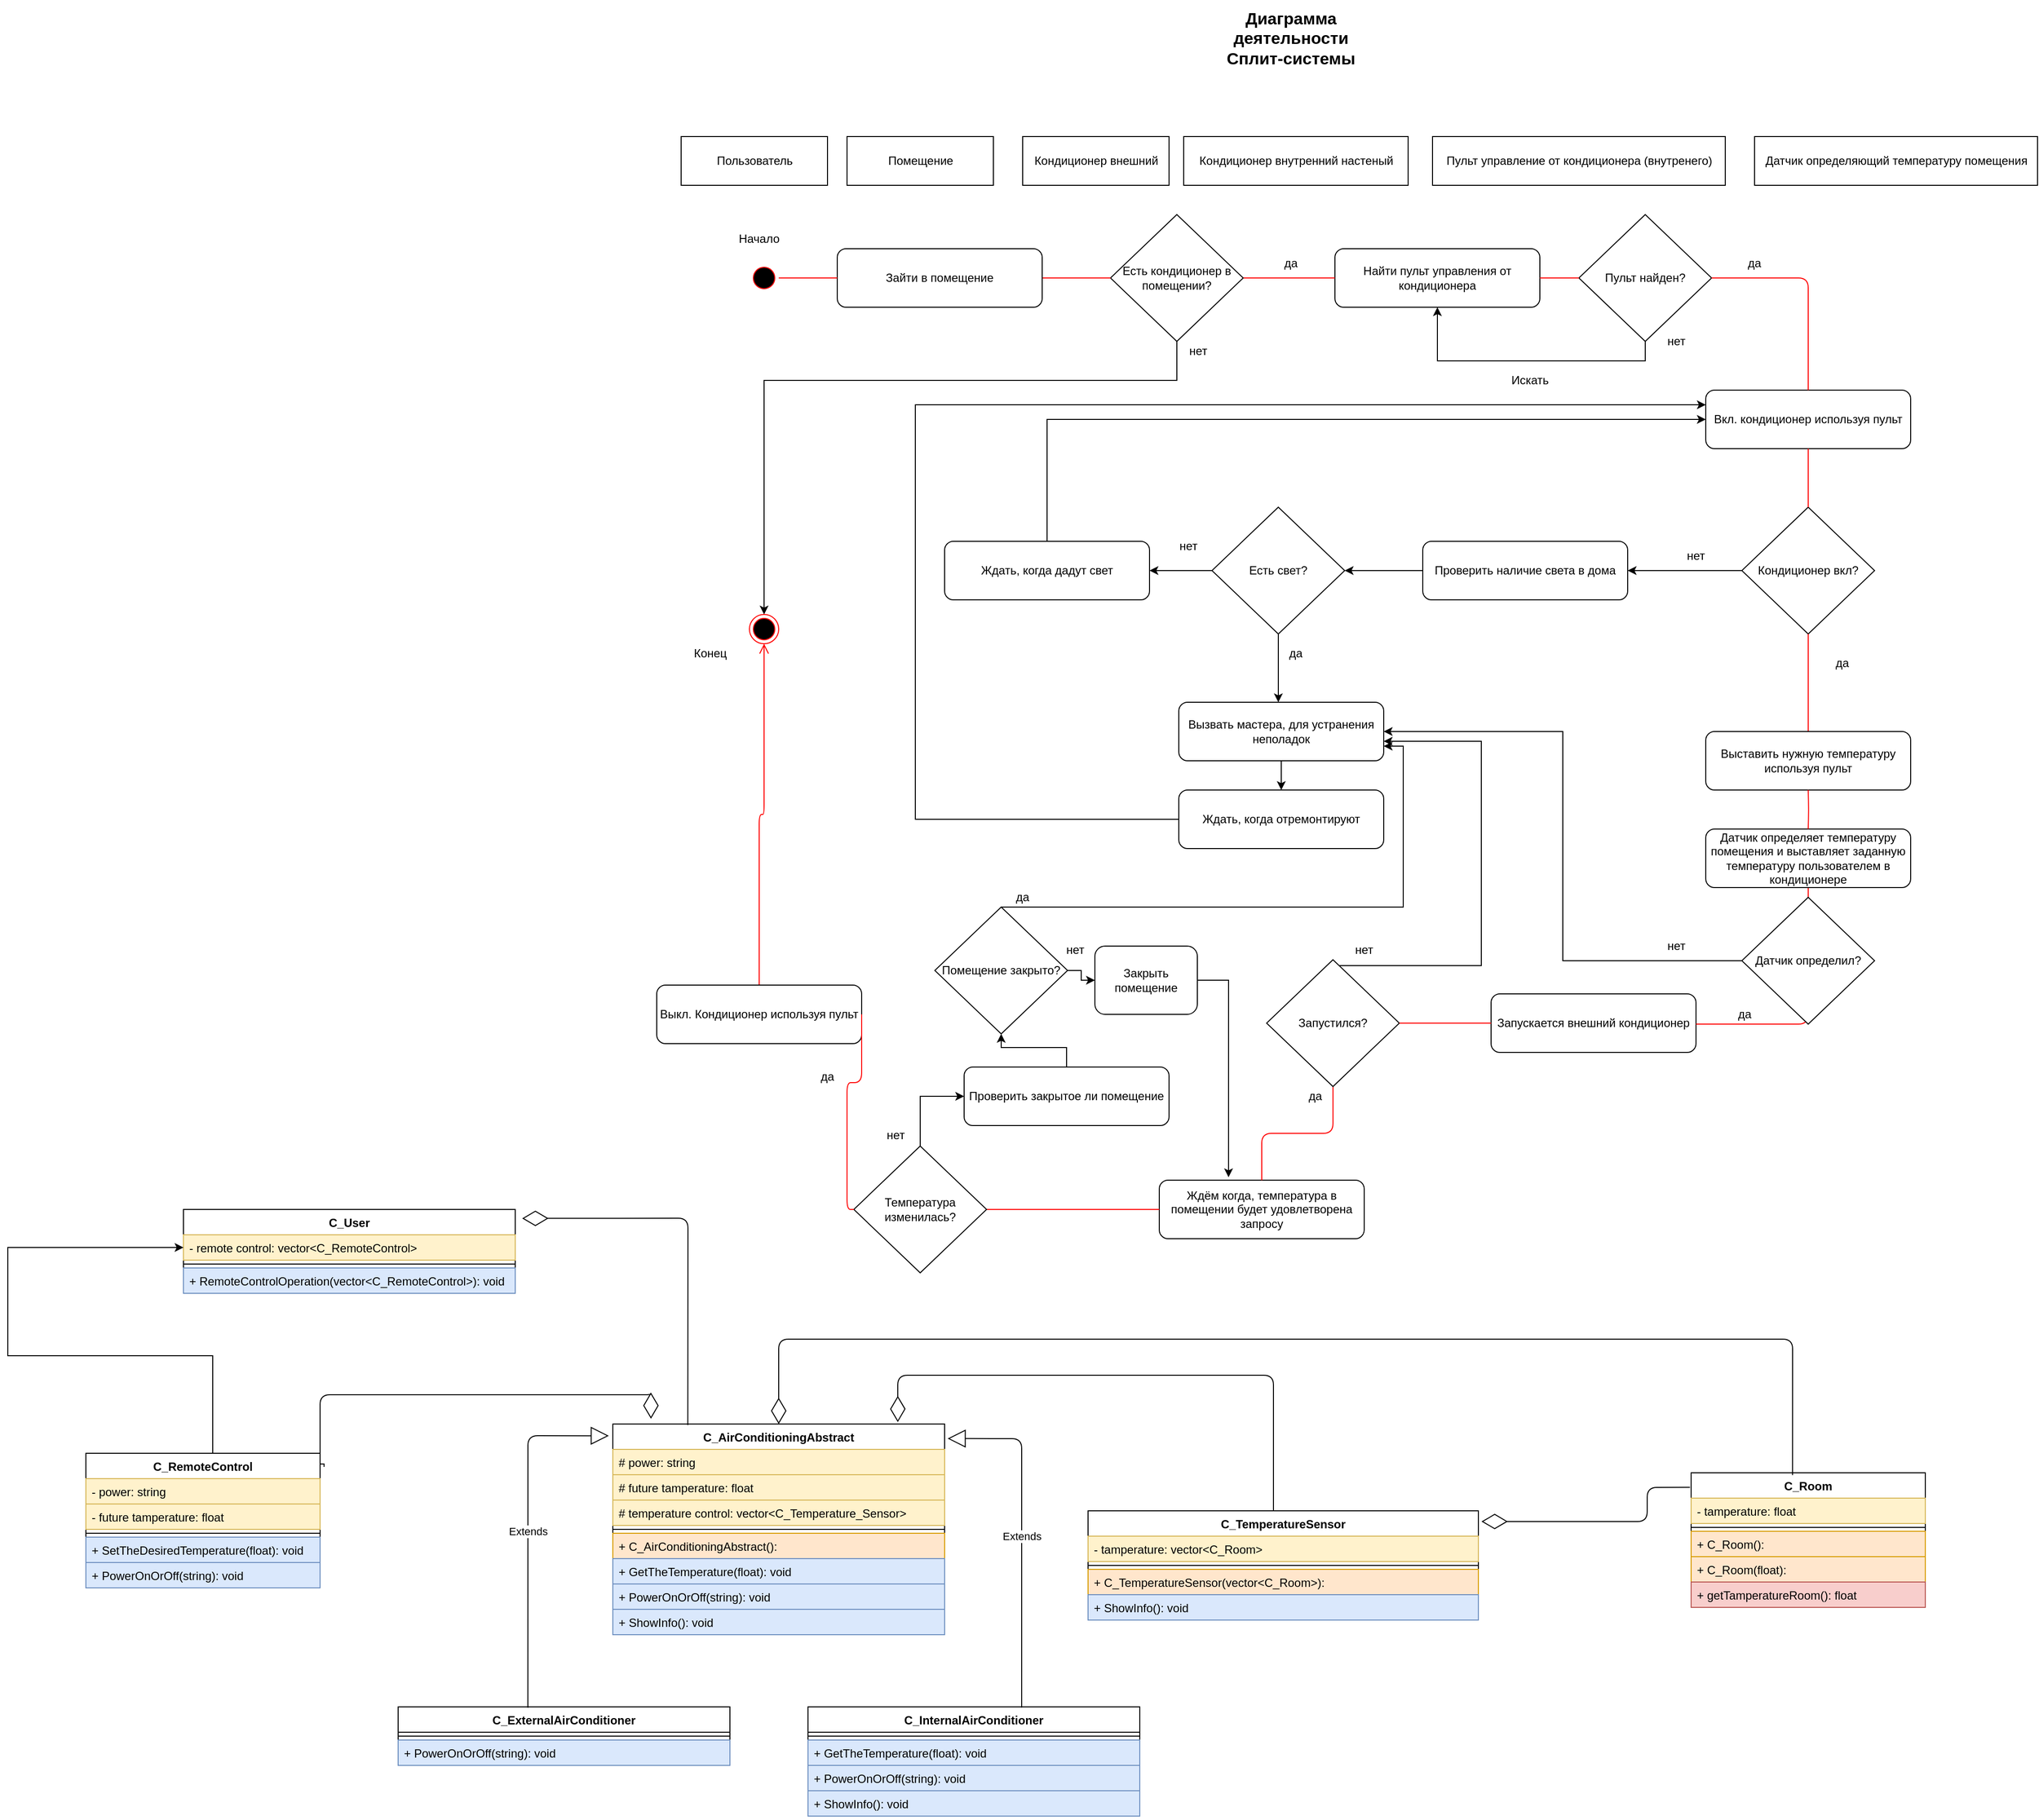 <mxfile version="15.2.9" type="github">
  <diagram id="yScCHkbCsWapM0Lak933" name="Page-1">
    <mxGraphModel dx="1654" dy="483" grid="1" gridSize="10" guides="1" tooltips="1" connect="1" arrows="1" fold="1" page="1" pageScale="1" pageWidth="827" pageHeight="1169" math="0" shadow="0">
      <root>
        <mxCell id="0" />
        <mxCell id="1" parent="0" />
        <mxCell id="JW5BQh1NypTSuLVF8O1o-1" value="" style="ellipse;html=1;shape=startState;fillColor=#000000;strokeColor=#ff0000;" parent="1" vertex="1">
          <mxGeometry x="80" y="360" width="30" height="30" as="geometry" />
        </mxCell>
        <mxCell id="JW5BQh1NypTSuLVF8O1o-2" value="" style="edgeStyle=orthogonalEdgeStyle;html=1;verticalAlign=bottom;endArrow=open;endSize=8;strokeColor=#ff0000;startArrow=none;entryX=0.5;entryY=1;entryDx=0;entryDy=0;" parent="1" source="JW5BQh1NypTSuLVF8O1o-67" target="JW5BQh1NypTSuLVF8O1o-29" edge="1">
          <mxGeometry relative="1" as="geometry">
            <mxPoint x="130" y="1120" as="targetPoint" />
            <Array as="points" />
          </mxGeometry>
        </mxCell>
        <mxCell id="JW5BQh1NypTSuLVF8O1o-4" value="Кондиционер внешний" style="html=1;" parent="1" vertex="1">
          <mxGeometry x="360" y="230" width="150" height="50" as="geometry" />
        </mxCell>
        <mxCell id="JW5BQh1NypTSuLVF8O1o-5" value="Кондиционер внутренний настеный" style="html=1;" parent="1" vertex="1">
          <mxGeometry x="525" y="230" width="230" height="50" as="geometry" />
        </mxCell>
        <mxCell id="JW5BQh1NypTSuLVF8O1o-6" value="Помещение" style="html=1;" parent="1" vertex="1">
          <mxGeometry x="180" y="230" width="150" height="50" as="geometry" />
        </mxCell>
        <mxCell id="JW5BQh1NypTSuLVF8O1o-7" value="Пульт управление от кондиционера (внутренего)" style="html=1;" parent="1" vertex="1">
          <mxGeometry x="780" y="230" width="300" height="50" as="geometry" />
        </mxCell>
        <mxCell id="JW5BQh1NypTSuLVF8O1o-8" value="Пользователь" style="html=1;" parent="1" vertex="1">
          <mxGeometry x="10" y="230" width="150" height="50" as="geometry" />
        </mxCell>
        <mxCell id="JW5BQh1NypTSuLVF8O1o-10" value="Найти пульт управления от кондиционера" style="rounded=1;whiteSpace=wrap;html=1;" parent="1" vertex="1">
          <mxGeometry x="680" y="345" width="210" height="60" as="geometry" />
        </mxCell>
        <mxCell id="JW5BQh1NypTSuLVF8O1o-11" value="" style="edgeStyle=orthogonalEdgeStyle;html=1;verticalAlign=bottom;endArrow=none;endSize=8;strokeColor=#ff0000;startArrow=none;" parent="1" source="JW5BQh1NypTSuLVF8O1o-12" target="JW5BQh1NypTSuLVF8O1o-10" edge="1">
          <mxGeometry relative="1" as="geometry">
            <mxPoint x="840" y="375" as="targetPoint" />
            <mxPoint x="110" y="375" as="sourcePoint" />
          </mxGeometry>
        </mxCell>
        <mxCell id="JW5BQh1NypTSuLVF8O1o-14" value="&lt;b&gt;&lt;font style=&quot;font-size: 17px&quot;&gt;Диаграмма деятельности Сплит-системы&lt;/font&gt;&lt;/b&gt;" style="text;html=1;strokeColor=none;fillColor=none;align=center;verticalAlign=middle;whiteSpace=wrap;rounded=0;" parent="1" vertex="1">
          <mxGeometry x="550" y="90" width="170" height="80" as="geometry" />
        </mxCell>
        <mxCell id="JW5BQh1NypTSuLVF8O1o-30" style="edgeStyle=orthogonalEdgeStyle;rounded=0;orthogonalLoop=1;jettySize=auto;html=1;entryX=0.5;entryY=0;entryDx=0;entryDy=0;" parent="1" source="JW5BQh1NypTSuLVF8O1o-12" target="JW5BQh1NypTSuLVF8O1o-29" edge="1">
          <mxGeometry relative="1" as="geometry">
            <Array as="points">
              <mxPoint x="518" y="480" />
              <mxPoint x="95" y="480" />
            </Array>
          </mxGeometry>
        </mxCell>
        <mxCell id="JW5BQh1NypTSuLVF8O1o-12" value="Есть кондиционер в помещении?" style="rhombus;whiteSpace=wrap;html=1;" parent="1" vertex="1">
          <mxGeometry x="450" y="310" width="136" height="130" as="geometry" />
        </mxCell>
        <mxCell id="JW5BQh1NypTSuLVF8O1o-16" value="" style="edgeStyle=orthogonalEdgeStyle;html=1;verticalAlign=bottom;endArrow=none;endSize=8;strokeColor=#ff0000;startArrow=none;" parent="1" source="JW5BQh1NypTSuLVF8O1o-9" target="JW5BQh1NypTSuLVF8O1o-12" edge="1">
          <mxGeometry relative="1" as="geometry">
            <mxPoint x="780" y="375" as="targetPoint" />
            <mxPoint x="110" y="375" as="sourcePoint" />
          </mxGeometry>
        </mxCell>
        <mxCell id="JW5BQh1NypTSuLVF8O1o-17" value="да" style="text;html=1;strokeColor=none;fillColor=none;align=center;verticalAlign=middle;whiteSpace=wrap;rounded=0;" parent="1" vertex="1">
          <mxGeometry x="615" y="350" width="40" height="20" as="geometry" />
        </mxCell>
        <mxCell id="JW5BQh1NypTSuLVF8O1o-26" style="edgeStyle=orthogonalEdgeStyle;rounded=0;orthogonalLoop=1;jettySize=auto;html=1;entryX=0.5;entryY=1;entryDx=0;entryDy=0;" parent="1" source="JW5BQh1NypTSuLVF8O1o-20" target="JW5BQh1NypTSuLVF8O1o-10" edge="1">
          <mxGeometry relative="1" as="geometry">
            <mxPoint x="998" y="500" as="targetPoint" />
            <Array as="points">
              <mxPoint x="998" y="460" />
              <mxPoint x="785" y="460" />
            </Array>
          </mxGeometry>
        </mxCell>
        <mxCell id="JW5BQh1NypTSuLVF8O1o-20" value="Пульт найден?" style="rhombus;whiteSpace=wrap;html=1;" parent="1" vertex="1">
          <mxGeometry x="930" y="310" width="136" height="130" as="geometry" />
        </mxCell>
        <mxCell id="JW5BQh1NypTSuLVF8O1o-21" value="" style="edgeStyle=orthogonalEdgeStyle;html=1;verticalAlign=bottom;endArrow=none;endSize=8;strokeColor=#ff0000;startArrow=none;" parent="1" source="JW5BQh1NypTSuLVF8O1o-10" target="JW5BQh1NypTSuLVF8O1o-20" edge="1">
          <mxGeometry relative="1" as="geometry">
            <mxPoint x="1220" y="375" as="targetPoint" />
            <mxPoint x="890" y="375" as="sourcePoint" />
          </mxGeometry>
        </mxCell>
        <mxCell id="JW5BQh1NypTSuLVF8O1o-22" value="да" style="text;html=1;strokeColor=none;fillColor=none;align=center;verticalAlign=middle;whiteSpace=wrap;rounded=0;" parent="1" vertex="1">
          <mxGeometry x="1090" y="350" width="40" height="20" as="geometry" />
        </mxCell>
        <mxCell id="JW5BQh1NypTSuLVF8O1o-23" value="Вкл. кондиционер используя пульт" style="rounded=1;whiteSpace=wrap;html=1;" parent="1" vertex="1">
          <mxGeometry x="1060" y="490" width="210" height="60" as="geometry" />
        </mxCell>
        <mxCell id="JW5BQh1NypTSuLVF8O1o-24" value="" style="edgeStyle=orthogonalEdgeStyle;html=1;verticalAlign=bottom;endArrow=none;endSize=8;strokeColor=#ff0000;startArrow=none;" parent="1" source="JW5BQh1NypTSuLVF8O1o-20" target="JW5BQh1NypTSuLVF8O1o-23" edge="1">
          <mxGeometry relative="1" as="geometry">
            <mxPoint x="1160" y="670" as="targetPoint" />
            <mxPoint x="1066" y="375" as="sourcePoint" />
            <Array as="points">
              <mxPoint x="1165" y="375" />
            </Array>
          </mxGeometry>
        </mxCell>
        <mxCell id="JW5BQh1NypTSuLVF8O1o-25" value="Датчик определяющий температуру помещения" style="html=1;" parent="1" vertex="1">
          <mxGeometry x="1110" y="230" width="290" height="50" as="geometry" />
        </mxCell>
        <mxCell id="JW5BQh1NypTSuLVF8O1o-27" value="Искать" style="text;html=1;strokeColor=none;fillColor=none;align=center;verticalAlign=middle;whiteSpace=wrap;rounded=0;" parent="1" vertex="1">
          <mxGeometry x="860" y="470" width="40" height="20" as="geometry" />
        </mxCell>
        <mxCell id="JW5BQh1NypTSuLVF8O1o-28" value="нет" style="text;html=1;strokeColor=none;fillColor=none;align=center;verticalAlign=middle;whiteSpace=wrap;rounded=0;" parent="1" vertex="1">
          <mxGeometry x="1010" y="430" width="40" height="20" as="geometry" />
        </mxCell>
        <mxCell id="JW5BQh1NypTSuLVF8O1o-29" value="" style="ellipse;html=1;shape=endState;fillColor=#000000;strokeColor=#ff0000;" parent="1" vertex="1">
          <mxGeometry x="80" y="720" width="30" height="30" as="geometry" />
        </mxCell>
        <mxCell id="JW5BQh1NypTSuLVF8O1o-31" value="нет" style="text;html=1;strokeColor=none;fillColor=none;align=center;verticalAlign=middle;whiteSpace=wrap;rounded=0;" parent="1" vertex="1">
          <mxGeometry x="520" y="440" width="40" height="20" as="geometry" />
        </mxCell>
        <mxCell id="JW5BQh1NypTSuLVF8O1o-9" value="Зайти в помещение" style="rounded=1;whiteSpace=wrap;html=1;" parent="1" vertex="1">
          <mxGeometry x="170" y="345" width="210" height="60" as="geometry" />
        </mxCell>
        <mxCell id="JW5BQh1NypTSuLVF8O1o-32" value="" style="edgeStyle=orthogonalEdgeStyle;html=1;verticalAlign=bottom;endArrow=none;endSize=8;strokeColor=#ff0000;" parent="1" source="JW5BQh1NypTSuLVF8O1o-1" target="JW5BQh1NypTSuLVF8O1o-9" edge="1">
          <mxGeometry relative="1" as="geometry">
            <mxPoint x="450" y="375" as="targetPoint" />
            <mxPoint x="110" y="375" as="sourcePoint" />
          </mxGeometry>
        </mxCell>
        <mxCell id="JW5BQh1NypTSuLVF8O1o-33" value="Начало" style="text;html=1;strokeColor=none;fillColor=none;align=center;verticalAlign=middle;whiteSpace=wrap;rounded=0;" parent="1" vertex="1">
          <mxGeometry x="70" y="325" width="40" height="20" as="geometry" />
        </mxCell>
        <mxCell id="JW5BQh1NypTSuLVF8O1o-34" value="Конец" style="text;html=1;strokeColor=none;fillColor=none;align=center;verticalAlign=middle;whiteSpace=wrap;rounded=0;" parent="1" vertex="1">
          <mxGeometry x="20" y="750" width="40" height="20" as="geometry" />
        </mxCell>
        <mxCell id="JW5BQh1NypTSuLVF8O1o-41" style="edgeStyle=orthogonalEdgeStyle;rounded=0;orthogonalLoop=1;jettySize=auto;html=1;" parent="1" source="JW5BQh1NypTSuLVF8O1o-38" edge="1">
          <mxGeometry relative="1" as="geometry">
            <mxPoint x="980" y="675" as="targetPoint" />
          </mxGeometry>
        </mxCell>
        <mxCell id="JW5BQh1NypTSuLVF8O1o-38" value="Кондиционер вкл?" style="rhombus;whiteSpace=wrap;html=1;" parent="1" vertex="1">
          <mxGeometry x="1097" y="610" width="136" height="130" as="geometry" />
        </mxCell>
        <mxCell id="JW5BQh1NypTSuLVF8O1o-39" value="" style="edgeStyle=orthogonalEdgeStyle;html=1;verticalAlign=bottom;endArrow=none;endSize=8;strokeColor=#ff0000;startArrow=none;" parent="1" source="JW5BQh1NypTSuLVF8O1o-23" target="JW5BQh1NypTSuLVF8O1o-38" edge="1">
          <mxGeometry relative="1" as="geometry">
            <mxPoint x="1160" y="1013" as="targetPoint" />
            <mxPoint x="1165" y="550" as="sourcePoint" />
            <Array as="points" />
          </mxGeometry>
        </mxCell>
        <mxCell id="JW5BQh1NypTSuLVF8O1o-40" value="да" style="text;html=1;strokeColor=none;fillColor=none;align=center;verticalAlign=middle;whiteSpace=wrap;rounded=0;" parent="1" vertex="1">
          <mxGeometry x="1180" y="760" width="40" height="20" as="geometry" />
        </mxCell>
        <mxCell id="JW5BQh1NypTSuLVF8O1o-42" value="нет" style="text;html=1;strokeColor=none;fillColor=none;align=center;verticalAlign=middle;whiteSpace=wrap;rounded=0;" parent="1" vertex="1">
          <mxGeometry x="1030" y="650" width="40" height="20" as="geometry" />
        </mxCell>
        <mxCell id="JW5BQh1NypTSuLVF8O1o-45" style="edgeStyle=orthogonalEdgeStyle;rounded=0;orthogonalLoop=1;jettySize=auto;html=1;entryX=1;entryY=0.5;entryDx=0;entryDy=0;" parent="1" source="JW5BQh1NypTSuLVF8O1o-43" target="JW5BQh1NypTSuLVF8O1o-44" edge="1">
          <mxGeometry relative="1" as="geometry" />
        </mxCell>
        <mxCell id="JW5BQh1NypTSuLVF8O1o-43" value="Проверить наличие света в дома" style="rounded=1;whiteSpace=wrap;html=1;" parent="1" vertex="1">
          <mxGeometry x="770" y="645" width="210" height="60" as="geometry" />
        </mxCell>
        <mxCell id="JW5BQh1NypTSuLVF8O1o-46" style="edgeStyle=orthogonalEdgeStyle;rounded=0;orthogonalLoop=1;jettySize=auto;html=1;" parent="1" source="JW5BQh1NypTSuLVF8O1o-44" edge="1">
          <mxGeometry relative="1" as="geometry">
            <mxPoint x="622" y="810" as="targetPoint" />
          </mxGeometry>
        </mxCell>
        <mxCell id="JW5BQh1NypTSuLVF8O1o-47" style="edgeStyle=orthogonalEdgeStyle;rounded=0;orthogonalLoop=1;jettySize=auto;html=1;" parent="1" source="JW5BQh1NypTSuLVF8O1o-44" edge="1">
          <mxGeometry relative="1" as="geometry">
            <mxPoint x="490" y="675" as="targetPoint" />
          </mxGeometry>
        </mxCell>
        <mxCell id="JW5BQh1NypTSuLVF8O1o-44" value="Есть свет?" style="rhombus;whiteSpace=wrap;html=1;" parent="1" vertex="1">
          <mxGeometry x="554" y="610" width="136" height="130" as="geometry" />
        </mxCell>
        <mxCell id="JW5BQh1NypTSuLVF8O1o-48" value="да" style="text;html=1;strokeColor=none;fillColor=none;align=center;verticalAlign=middle;whiteSpace=wrap;rounded=0;" parent="1" vertex="1">
          <mxGeometry x="620" y="750" width="40" height="20" as="geometry" />
        </mxCell>
        <mxCell id="JW5BQh1NypTSuLVF8O1o-49" value="нет" style="text;html=1;strokeColor=none;fillColor=none;align=center;verticalAlign=middle;whiteSpace=wrap;rounded=0;" parent="1" vertex="1">
          <mxGeometry x="510" y="640" width="40" height="20" as="geometry" />
        </mxCell>
        <mxCell id="JW5BQh1NypTSuLVF8O1o-53" style="edgeStyle=orthogonalEdgeStyle;rounded=0;orthogonalLoop=1;jettySize=auto;html=1;" parent="1" source="JW5BQh1NypTSuLVF8O1o-50" edge="1">
          <mxGeometry relative="1" as="geometry">
            <mxPoint x="625" y="900" as="targetPoint" />
          </mxGeometry>
        </mxCell>
        <mxCell id="JW5BQh1NypTSuLVF8O1o-50" value="Вызвать мастера, для устранения неполадок" style="rounded=1;whiteSpace=wrap;html=1;" parent="1" vertex="1">
          <mxGeometry x="520" y="810" width="210" height="60" as="geometry" />
        </mxCell>
        <mxCell id="JW5BQh1NypTSuLVF8O1o-52" style="edgeStyle=orthogonalEdgeStyle;rounded=0;orthogonalLoop=1;jettySize=auto;html=1;entryX=0;entryY=0.5;entryDx=0;entryDy=0;" parent="1" source="JW5BQh1NypTSuLVF8O1o-51" target="JW5BQh1NypTSuLVF8O1o-23" edge="1">
          <mxGeometry relative="1" as="geometry">
            <Array as="points">
              <mxPoint x="385" y="520" />
            </Array>
          </mxGeometry>
        </mxCell>
        <mxCell id="JW5BQh1NypTSuLVF8O1o-51" value="Ждать, когда дадут свет" style="rounded=1;whiteSpace=wrap;html=1;" parent="1" vertex="1">
          <mxGeometry x="280" y="645" width="210" height="60" as="geometry" />
        </mxCell>
        <mxCell id="JW5BQh1NypTSuLVF8O1o-55" style="edgeStyle=orthogonalEdgeStyle;rounded=0;orthogonalLoop=1;jettySize=auto;html=1;entryX=0;entryY=0.25;entryDx=0;entryDy=0;" parent="1" source="JW5BQh1NypTSuLVF8O1o-54" target="JW5BQh1NypTSuLVF8O1o-23" edge="1">
          <mxGeometry relative="1" as="geometry">
            <Array as="points">
              <mxPoint x="250" y="930" />
              <mxPoint x="250" y="505" />
            </Array>
          </mxGeometry>
        </mxCell>
        <mxCell id="JW5BQh1NypTSuLVF8O1o-54" value="Ждать, когда отремонтируют" style="rounded=1;whiteSpace=wrap;html=1;" parent="1" vertex="1">
          <mxGeometry x="520" y="900" width="210" height="60" as="geometry" />
        </mxCell>
        <mxCell id="JW5BQh1NypTSuLVF8O1o-57" value="" style="edgeStyle=orthogonalEdgeStyle;html=1;verticalAlign=bottom;endArrow=none;endSize=8;strokeColor=#ff0000;startArrow=none;" parent="1" source="JW5BQh1NypTSuLVF8O1o-38" edge="1">
          <mxGeometry relative="1" as="geometry">
            <mxPoint x="1165" y="840" as="targetPoint" />
            <mxPoint x="1165" y="740" as="sourcePoint" />
            <Array as="points" />
          </mxGeometry>
        </mxCell>
        <mxCell id="JW5BQh1NypTSuLVF8O1o-58" value="Выставить нужную температуру используя пульт" style="rounded=1;whiteSpace=wrap;html=1;" parent="1" vertex="1">
          <mxGeometry x="1060" y="840" width="210" height="60" as="geometry" />
        </mxCell>
        <mxCell id="JW5BQh1NypTSuLVF8O1o-63" value="Ждём когда, температура в помещении будет удовлетворена запросу" style="rounded=1;whiteSpace=wrap;html=1;" parent="1" vertex="1">
          <mxGeometry x="500" y="1300" width="210" height="60" as="geometry" />
        </mxCell>
        <mxCell id="JW5BQh1NypTSuLVF8O1o-64" value="" style="edgeStyle=orthogonalEdgeStyle;html=1;verticalAlign=bottom;endArrow=none;endSize=8;strokeColor=#ff0000;startArrow=none;" parent="1" source="JW5BQh1NypTSuLVF8O1o-73" target="JW5BQh1NypTSuLVF8O1o-63" edge="1">
          <mxGeometry relative="1" as="geometry">
            <mxPoint x="410" y="1140" as="targetPoint" />
            <mxPoint x="1165" y="900" as="sourcePoint" />
            <Array as="points" />
          </mxGeometry>
        </mxCell>
        <mxCell id="JW5BQh1NypTSuLVF8O1o-62" value="Запускается внешний кондиционер" style="rounded=1;whiteSpace=wrap;html=1;" parent="1" vertex="1">
          <mxGeometry x="840" y="1109" width="210" height="60" as="geometry" />
        </mxCell>
        <mxCell id="JW5BQh1NypTSuLVF8O1o-65" value="" style="edgeStyle=orthogonalEdgeStyle;html=1;verticalAlign=bottom;endArrow=none;endSize=8;strokeColor=#ff0000;startArrow=none;" parent="1" source="JW5BQh1NypTSuLVF8O1o-60" target="JW5BQh1NypTSuLVF8O1o-62" edge="1">
          <mxGeometry relative="1" as="geometry">
            <mxPoint x="730" y="1140" as="targetPoint" />
            <mxPoint x="1165" y="900" as="sourcePoint" />
            <Array as="points">
              <mxPoint x="1165" y="1140" />
            </Array>
          </mxGeometry>
        </mxCell>
        <mxCell id="JW5BQh1NypTSuLVF8O1o-60" value="&lt;span&gt;Датчик определяет температуру помещения и выставляет заданную температуру пользователем в кондиционере&lt;/span&gt;" style="rounded=1;whiteSpace=wrap;html=1;" parent="1" vertex="1">
          <mxGeometry x="1060" y="940" width="210" height="60" as="geometry" />
        </mxCell>
        <mxCell id="JW5BQh1NypTSuLVF8O1o-66" value="" style="edgeStyle=orthogonalEdgeStyle;html=1;verticalAlign=bottom;endArrow=none;endSize=8;strokeColor=#ff0000;startArrow=none;" parent="1" target="JW5BQh1NypTSuLVF8O1o-60" edge="1">
          <mxGeometry relative="1" as="geometry">
            <mxPoint x="1050" y="1140" as="targetPoint" />
            <mxPoint x="1165" y="900" as="sourcePoint" />
            <Array as="points" />
          </mxGeometry>
        </mxCell>
        <mxCell id="JW5BQh1NypTSuLVF8O1o-67" value="Выкл. Кондиционер используя пульт" style="rounded=1;whiteSpace=wrap;html=1;" parent="1" vertex="1">
          <mxGeometry x="-15" y="1100" width="210" height="60" as="geometry" />
        </mxCell>
        <mxCell id="JW5BQh1NypTSuLVF8O1o-68" value="" style="edgeStyle=orthogonalEdgeStyle;html=1;verticalAlign=bottom;endArrow=none;endSize=8;strokeColor=#ff0000;startArrow=none;entryX=1;entryY=0.5;entryDx=0;entryDy=0;" parent="1" source="JW5BQh1NypTSuLVF8O1o-63" target="JW5BQh1NypTSuLVF8O1o-79" edge="1">
          <mxGeometry relative="1" as="geometry">
            <mxPoint x="130" y="1120" as="targetPoint" />
            <mxPoint x="520" y="1130" as="sourcePoint" />
            <Array as="points" />
          </mxGeometry>
        </mxCell>
        <mxCell id="JW5BQh1NypTSuLVF8O1o-71" style="edgeStyle=orthogonalEdgeStyle;rounded=0;orthogonalLoop=1;jettySize=auto;html=1;entryX=1;entryY=0.5;entryDx=0;entryDy=0;" parent="1" source="JW5BQh1NypTSuLVF8O1o-69" target="JW5BQh1NypTSuLVF8O1o-50" edge="1">
          <mxGeometry relative="1" as="geometry" />
        </mxCell>
        <mxCell id="JW5BQh1NypTSuLVF8O1o-69" value="Датчик определил?" style="rhombus;whiteSpace=wrap;html=1;" parent="1" vertex="1">
          <mxGeometry x="1097" y="1010" width="136" height="130" as="geometry" />
        </mxCell>
        <mxCell id="JW5BQh1NypTSuLVF8O1o-70" value="да" style="text;html=1;strokeColor=none;fillColor=none;align=center;verticalAlign=middle;whiteSpace=wrap;rounded=0;" parent="1" vertex="1">
          <mxGeometry x="1080" y="1120" width="40" height="20" as="geometry" />
        </mxCell>
        <mxCell id="JW5BQh1NypTSuLVF8O1o-72" value="нет" style="text;html=1;strokeColor=none;fillColor=none;align=center;verticalAlign=middle;whiteSpace=wrap;rounded=0;" parent="1" vertex="1">
          <mxGeometry x="1010" y="1050" width="40" height="20" as="geometry" />
        </mxCell>
        <mxCell id="JW5BQh1NypTSuLVF8O1o-75" style="edgeStyle=orthogonalEdgeStyle;rounded=0;orthogonalLoop=1;jettySize=auto;html=1;" parent="1" source="JW5BQh1NypTSuLVF8O1o-73" edge="1">
          <mxGeometry relative="1" as="geometry">
            <mxPoint x="730" y="850" as="targetPoint" />
            <Array as="points">
              <mxPoint x="830" y="1080" />
              <mxPoint x="830" y="850" />
            </Array>
          </mxGeometry>
        </mxCell>
        <mxCell id="JW5BQh1NypTSuLVF8O1o-73" value="Запустился?" style="rhombus;whiteSpace=wrap;html=1;" parent="1" vertex="1">
          <mxGeometry x="610" y="1074" width="136" height="130" as="geometry" />
        </mxCell>
        <mxCell id="JW5BQh1NypTSuLVF8O1o-74" value="" style="edgeStyle=orthogonalEdgeStyle;html=1;verticalAlign=bottom;endArrow=none;endSize=8;strokeColor=#ff0000;startArrow=none;" parent="1" source="JW5BQh1NypTSuLVF8O1o-62" target="JW5BQh1NypTSuLVF8O1o-73" edge="1">
          <mxGeometry relative="1" as="geometry">
            <mxPoint x="490" y="1130" as="targetPoint" />
            <mxPoint x="840" y="1139" as="sourcePoint" />
            <Array as="points" />
          </mxGeometry>
        </mxCell>
        <mxCell id="JW5BQh1NypTSuLVF8O1o-76" value="нет" style="text;html=1;strokeColor=none;fillColor=none;align=center;verticalAlign=middle;whiteSpace=wrap;rounded=0;" parent="1" vertex="1">
          <mxGeometry x="690" y="1054" width="40" height="20" as="geometry" />
        </mxCell>
        <mxCell id="JW5BQh1NypTSuLVF8O1o-77" value="да" style="text;html=1;strokeColor=none;fillColor=none;align=center;verticalAlign=middle;whiteSpace=wrap;rounded=0;" parent="1" vertex="1">
          <mxGeometry x="640" y="1204" width="40" height="20" as="geometry" />
        </mxCell>
        <mxCell id="JW5BQh1NypTSuLVF8O1o-82" style="edgeStyle=orthogonalEdgeStyle;rounded=0;orthogonalLoop=1;jettySize=auto;html=1;entryX=0;entryY=0.5;entryDx=0;entryDy=0;" parent="1" source="JW5BQh1NypTSuLVF8O1o-79" target="JW5BQh1NypTSuLVF8O1o-84" edge="1">
          <mxGeometry relative="1" as="geometry">
            <mxPoint x="250" y="1410" as="targetPoint" />
            <Array as="points" />
          </mxGeometry>
        </mxCell>
        <mxCell id="JW5BQh1NypTSuLVF8O1o-79" value="Температура изменилась?" style="rhombus;whiteSpace=wrap;html=1;" parent="1" vertex="1">
          <mxGeometry x="187" y="1265" width="136" height="130" as="geometry" />
        </mxCell>
        <mxCell id="JW5BQh1NypTSuLVF8O1o-80" value="" style="edgeStyle=orthogonalEdgeStyle;html=1;verticalAlign=bottom;endArrow=none;endSize=8;strokeColor=#ff0000;startArrow=none;entryX=0;entryY=0.5;entryDx=0;entryDy=0;exitX=1;exitY=0.5;exitDx=0;exitDy=0;" parent="1" source="JW5BQh1NypTSuLVF8O1o-67" target="JW5BQh1NypTSuLVF8O1o-79" edge="1">
          <mxGeometry relative="1" as="geometry">
            <mxPoint x="326" y="1265" as="targetPoint" />
            <mxPoint x="395" y="1170" as="sourcePoint" />
            <Array as="points">
              <mxPoint x="195" y="1200" />
              <mxPoint x="180" y="1200" />
            </Array>
          </mxGeometry>
        </mxCell>
        <mxCell id="JW5BQh1NypTSuLVF8O1o-81" value="да" style="text;html=1;strokeColor=none;fillColor=none;align=center;verticalAlign=middle;whiteSpace=wrap;rounded=0;" parent="1" vertex="1">
          <mxGeometry x="140" y="1184" width="40" height="20" as="geometry" />
        </mxCell>
        <mxCell id="JW5BQh1NypTSuLVF8O1o-83" value="нет" style="text;html=1;strokeColor=none;fillColor=none;align=center;verticalAlign=middle;whiteSpace=wrap;rounded=0;" parent="1" vertex="1">
          <mxGeometry x="210" y="1244" width="40" height="20" as="geometry" />
        </mxCell>
        <mxCell id="JW5BQh1NypTSuLVF8O1o-87" style="edgeStyle=orthogonalEdgeStyle;rounded=0;orthogonalLoop=1;jettySize=auto;html=1;entryX=0.5;entryY=1;entryDx=0;entryDy=0;" parent="1" source="JW5BQh1NypTSuLVF8O1o-84" target="JW5BQh1NypTSuLVF8O1o-85" edge="1">
          <mxGeometry relative="1" as="geometry" />
        </mxCell>
        <mxCell id="JW5BQh1NypTSuLVF8O1o-84" value="Проверить закрытое ли помещение" style="rounded=1;whiteSpace=wrap;html=1;" parent="1" vertex="1">
          <mxGeometry x="300" y="1184" width="210" height="60" as="geometry" />
        </mxCell>
        <mxCell id="JW5BQh1NypTSuLVF8O1o-88" style="edgeStyle=orthogonalEdgeStyle;rounded=0;orthogonalLoop=1;jettySize=auto;html=1;entryX=1;entryY=0.75;entryDx=0;entryDy=0;" parent="1" source="JW5BQh1NypTSuLVF8O1o-85" target="JW5BQh1NypTSuLVF8O1o-50" edge="1">
          <mxGeometry relative="1" as="geometry">
            <Array as="points">
              <mxPoint x="405" y="1020" />
              <mxPoint x="750" y="1020" />
              <mxPoint x="750" y="855" />
            </Array>
          </mxGeometry>
        </mxCell>
        <mxCell id="JW5BQh1NypTSuLVF8O1o-90" style="edgeStyle=orthogonalEdgeStyle;rounded=0;orthogonalLoop=1;jettySize=auto;html=1;entryX=0;entryY=0.5;entryDx=0;entryDy=0;" parent="1" source="JW5BQh1NypTSuLVF8O1o-85" target="JW5BQh1NypTSuLVF8O1o-92" edge="1">
          <mxGeometry relative="1" as="geometry">
            <mxPoint x="460" y="1095" as="targetPoint" />
            <Array as="points">
              <mxPoint x="420" y="1085" />
              <mxPoint x="420" y="1095" />
            </Array>
          </mxGeometry>
        </mxCell>
        <mxCell id="JW5BQh1NypTSuLVF8O1o-85" value="Помещение закрыто?" style="rhombus;whiteSpace=wrap;html=1;" parent="1" vertex="1">
          <mxGeometry x="270" y="1020" width="136" height="130" as="geometry" />
        </mxCell>
        <mxCell id="JW5BQh1NypTSuLVF8O1o-89" value="да" style="text;html=1;strokeColor=none;fillColor=none;align=center;verticalAlign=middle;whiteSpace=wrap;rounded=0;" parent="1" vertex="1">
          <mxGeometry x="340" y="1000" width="40" height="20" as="geometry" />
        </mxCell>
        <mxCell id="JW5BQh1NypTSuLVF8O1o-91" value="нет" style="text;html=1;strokeColor=none;fillColor=none;align=center;verticalAlign=middle;whiteSpace=wrap;rounded=0;" parent="1" vertex="1">
          <mxGeometry x="394" y="1054" width="40" height="20" as="geometry" />
        </mxCell>
        <mxCell id="JW5BQh1NypTSuLVF8O1o-95" style="edgeStyle=orthogonalEdgeStyle;rounded=0;orthogonalLoop=1;jettySize=auto;html=1;entryX=0.338;entryY=-0.05;entryDx=0;entryDy=0;entryPerimeter=0;" parent="1" source="JW5BQh1NypTSuLVF8O1o-92" target="JW5BQh1NypTSuLVF8O1o-63" edge="1">
          <mxGeometry relative="1" as="geometry">
            <Array as="points">
              <mxPoint x="571" y="1095" />
            </Array>
          </mxGeometry>
        </mxCell>
        <mxCell id="JW5BQh1NypTSuLVF8O1o-92" value="Закрыть помещение" style="rounded=1;whiteSpace=wrap;html=1;" parent="1" vertex="1">
          <mxGeometry x="434" y="1060" width="105" height="70" as="geometry" />
        </mxCell>
        <mxCell id="JW5BQh1NypTSuLVF8O1o-96" value="C_TemperatureSensor" style="swimlane;fontStyle=1;align=center;verticalAlign=top;childLayout=stackLayout;horizontal=1;startSize=26;horizontalStack=0;resizeParent=1;resizeParentMax=0;resizeLast=0;collapsible=1;marginBottom=0;" parent="1" vertex="1">
          <mxGeometry x="427" y="1639" width="400" height="112" as="geometry" />
        </mxCell>
        <mxCell id="JW5BQh1NypTSuLVF8O1o-97" value="- tamperature: vector&lt;C_Room&gt;" style="text;strokeColor=#d6b656;fillColor=#fff2cc;align=left;verticalAlign=top;spacingLeft=4;spacingRight=4;overflow=hidden;rotatable=0;points=[[0,0.5],[1,0.5]];portConstraint=eastwest;" parent="JW5BQh1NypTSuLVF8O1o-96" vertex="1">
          <mxGeometry y="26" width="400" height="26" as="geometry" />
        </mxCell>
        <mxCell id="JW5BQh1NypTSuLVF8O1o-98" value="" style="line;strokeWidth=1;fillColor=none;align=left;verticalAlign=middle;spacingTop=-1;spacingLeft=3;spacingRight=3;rotatable=0;labelPosition=right;points=[];portConstraint=eastwest;" parent="JW5BQh1NypTSuLVF8O1o-96" vertex="1">
          <mxGeometry y="52" width="400" height="8" as="geometry" />
        </mxCell>
        <mxCell id="JW5BQh1NypTSuLVF8O1o-99" value="+ C_TemperatureSensor(vector&lt;C_Room&gt;):" style="text;strokeColor=#d79b00;fillColor=#ffe6cc;align=left;verticalAlign=top;spacingLeft=4;spacingRight=4;overflow=hidden;rotatable=0;points=[[0,0.5],[1,0.5]];portConstraint=eastwest;" parent="JW5BQh1NypTSuLVF8O1o-96" vertex="1">
          <mxGeometry y="60" width="400" height="26" as="geometry" />
        </mxCell>
        <mxCell id="JW5BQh1NypTSuLVF8O1o-100" value="+ ShowInfo(): void" style="text;strokeColor=#6c8ebf;fillColor=#dae8fc;align=left;verticalAlign=top;spacingLeft=4;spacingRight=4;overflow=hidden;rotatable=0;points=[[0,0.5],[1,0.5]];portConstraint=eastwest;" parent="JW5BQh1NypTSuLVF8O1o-96" vertex="1">
          <mxGeometry y="86" width="400" height="26" as="geometry" />
        </mxCell>
        <mxCell id="JW5BQh1NypTSuLVF8O1o-101" value="C_ExternalAirConditioner" style="swimlane;fontStyle=1;align=center;verticalAlign=top;childLayout=stackLayout;horizontal=1;startSize=26;horizontalStack=0;resizeParent=1;resizeParentMax=0;resizeLast=0;collapsible=1;marginBottom=0;" parent="1" vertex="1">
          <mxGeometry x="-280" y="1840" width="340" height="60" as="geometry" />
        </mxCell>
        <mxCell id="JW5BQh1NypTSuLVF8O1o-105" value="" style="line;strokeWidth=1;fillColor=none;align=left;verticalAlign=middle;spacingTop=-1;spacingLeft=3;spacingRight=3;rotatable=0;labelPosition=right;points=[];portConstraint=eastwest;" parent="JW5BQh1NypTSuLVF8O1o-101" vertex="1">
          <mxGeometry y="26" width="340" height="8" as="geometry" />
        </mxCell>
        <mxCell id="JW5BQh1NypTSuLVF8O1o-146" value="+ PowerOnOrOff(string): void" style="text;strokeColor=#6c8ebf;fillColor=#dae8fc;align=left;verticalAlign=top;spacingLeft=4;spacingRight=4;overflow=hidden;rotatable=0;points=[[0,0.5],[1,0.5]];portConstraint=eastwest;" parent="JW5BQh1NypTSuLVF8O1o-101" vertex="1">
          <mxGeometry y="34" width="340" height="26" as="geometry" />
        </mxCell>
        <mxCell id="JW5BQh1NypTSuLVF8O1o-110" value="C_Room" style="swimlane;fontStyle=1;align=center;verticalAlign=top;childLayout=stackLayout;horizontal=1;startSize=26;horizontalStack=0;resizeParent=1;resizeParentMax=0;resizeLast=0;collapsible=1;marginBottom=0;" parent="1" vertex="1">
          <mxGeometry x="1045" y="1600" width="240" height="138" as="geometry" />
        </mxCell>
        <mxCell id="JW5BQh1NypTSuLVF8O1o-111" value="- tamperature: float" style="text;strokeColor=#d6b656;fillColor=#fff2cc;align=left;verticalAlign=top;spacingLeft=4;spacingRight=4;overflow=hidden;rotatable=0;points=[[0,0.5],[1,0.5]];portConstraint=eastwest;" parent="JW5BQh1NypTSuLVF8O1o-110" vertex="1">
          <mxGeometry y="26" width="240" height="26" as="geometry" />
        </mxCell>
        <mxCell id="JW5BQh1NypTSuLVF8O1o-112" value="" style="line;strokeWidth=1;fillColor=none;align=left;verticalAlign=middle;spacingTop=-1;spacingLeft=3;spacingRight=3;rotatable=0;labelPosition=right;points=[];portConstraint=eastwest;" parent="JW5BQh1NypTSuLVF8O1o-110" vertex="1">
          <mxGeometry y="52" width="240" height="8" as="geometry" />
        </mxCell>
        <mxCell id="JW5BQh1NypTSuLVF8O1o-113" value="+ C_Room():" style="text;strokeColor=#d79b00;fillColor=#ffe6cc;align=left;verticalAlign=top;spacingLeft=4;spacingRight=4;overflow=hidden;rotatable=0;points=[[0,0.5],[1,0.5]];portConstraint=eastwest;" parent="JW5BQh1NypTSuLVF8O1o-110" vertex="1">
          <mxGeometry y="60" width="240" height="26" as="geometry" />
        </mxCell>
        <mxCell id="JW5BQh1NypTSuLVF8O1o-114" value="+ C_Room(float):" style="text;strokeColor=#d79b00;fillColor=#ffe6cc;align=left;verticalAlign=top;spacingLeft=4;spacingRight=4;overflow=hidden;rotatable=0;points=[[0,0.5],[1,0.5]];portConstraint=eastwest;" parent="JW5BQh1NypTSuLVF8O1o-110" vertex="1">
          <mxGeometry y="86" width="240" height="26" as="geometry" />
        </mxCell>
        <mxCell id="JW5BQh1NypTSuLVF8O1o-115" value="+ getTamperatureRoom(): float" style="text;strokeColor=#b85450;fillColor=#f8cecc;align=left;verticalAlign=top;spacingLeft=4;spacingRight=4;overflow=hidden;rotatable=0;points=[[0,0.5],[1,0.5]];portConstraint=eastwest;" parent="JW5BQh1NypTSuLVF8O1o-110" vertex="1">
          <mxGeometry y="112" width="240" height="26" as="geometry" />
        </mxCell>
        <mxCell id="JW5BQh1NypTSuLVF8O1o-116" value="" style="endArrow=diamondThin;endFill=0;endSize=24;html=1;exitX=0.475;exitY=0;exitDx=0;exitDy=0;exitPerimeter=0;entryX=0.859;entryY=-0.009;entryDx=0;entryDy=0;entryPerimeter=0;" parent="1" source="JW5BQh1NypTSuLVF8O1o-96" target="JW5BQh1NypTSuLVF8O1o-119" edge="1">
          <mxGeometry width="160" relative="1" as="geometry">
            <mxPoint x="630" y="1713" as="sourcePoint" />
            <mxPoint x="540" y="1592" as="targetPoint" />
            <Array as="points">
              <mxPoint x="617" y="1500" />
              <mxPoint x="232" y="1500" />
            </Array>
          </mxGeometry>
        </mxCell>
        <mxCell id="JW5BQh1NypTSuLVF8O1o-117" value="" style="endArrow=diamondThin;endFill=0;endSize=24;html=1;entryX=0.5;entryY=0;entryDx=0;entryDy=0;exitX=0.433;exitY=0.017;exitDx=0;exitDy=0;exitPerimeter=0;" parent="1" source="JW5BQh1NypTSuLVF8O1o-110" target="JW5BQh1NypTSuLVF8O1o-119" edge="1">
          <mxGeometry width="160" relative="1" as="geometry">
            <mxPoint x="940" y="1463" as="sourcePoint" />
            <mxPoint x="1100" y="1463" as="targetPoint" />
            <Array as="points">
              <mxPoint x="1149" y="1463" />
              <mxPoint x="950" y="1463" />
              <mxPoint x="396" y="1463" />
              <mxPoint x="110" y="1463" />
            </Array>
          </mxGeometry>
        </mxCell>
        <mxCell id="JW5BQh1NypTSuLVF8O1o-118" value="" style="endArrow=diamondThin;endFill=0;endSize=24;html=1;exitX=-0.005;exitY=0.108;exitDx=0;exitDy=0;entryX=1.008;entryY=0.098;entryDx=0;entryDy=0;exitPerimeter=0;entryPerimeter=0;" parent="1" source="JW5BQh1NypTSuLVF8O1o-110" target="JW5BQh1NypTSuLVF8O1o-96" edge="1">
          <mxGeometry width="160" relative="1" as="geometry">
            <mxPoint x="1090" y="2262" as="sourcePoint" />
            <mxPoint x="920" y="1973" as="targetPoint" />
            <Array as="points">
              <mxPoint x="1000" y="1615" />
              <mxPoint x="1000" y="1650" />
              <mxPoint x="960" y="1650" />
              <mxPoint x="930" y="1650" />
            </Array>
          </mxGeometry>
        </mxCell>
        <mxCell id="JW5BQh1NypTSuLVF8O1o-119" value="C_AirConditioningAbstract" style="swimlane;fontStyle=1;align=center;verticalAlign=top;childLayout=stackLayout;horizontal=1;startSize=26;horizontalStack=0;resizeParent=1;resizeParentMax=0;resizeLast=0;collapsible=1;marginBottom=0;" parent="1" vertex="1">
          <mxGeometry x="-60" y="1550" width="340" height="216" as="geometry" />
        </mxCell>
        <mxCell id="JW5BQh1NypTSuLVF8O1o-120" value="# power: string" style="text;strokeColor=#d6b656;fillColor=#fff2cc;align=left;verticalAlign=top;spacingLeft=4;spacingRight=4;overflow=hidden;rotatable=0;points=[[0,0.5],[1,0.5]];portConstraint=eastwest;" parent="JW5BQh1NypTSuLVF8O1o-119" vertex="1">
          <mxGeometry y="26" width="340" height="26" as="geometry" />
        </mxCell>
        <mxCell id="JW5BQh1NypTSuLVF8O1o-121" value="# future tamperature: float" style="text;strokeColor=#d6b656;fillColor=#fff2cc;align=left;verticalAlign=top;spacingLeft=4;spacingRight=4;overflow=hidden;rotatable=0;points=[[0,0.5],[1,0.5]];portConstraint=eastwest;" parent="JW5BQh1NypTSuLVF8O1o-119" vertex="1">
          <mxGeometry y="52" width="340" height="26" as="geometry" />
        </mxCell>
        <mxCell id="JW5BQh1NypTSuLVF8O1o-122" value="# temperature control: vector&lt;C_Temperature_Sensor&gt;" style="text;strokeColor=#d6b656;fillColor=#fff2cc;align=left;verticalAlign=top;spacingLeft=4;spacingRight=4;overflow=hidden;rotatable=0;points=[[0,0.5],[1,0.5]];portConstraint=eastwest;" parent="JW5BQh1NypTSuLVF8O1o-119" vertex="1">
          <mxGeometry y="78" width="340" height="26" as="geometry" />
        </mxCell>
        <mxCell id="JW5BQh1NypTSuLVF8O1o-123" value="" style="line;strokeWidth=1;fillColor=none;align=left;verticalAlign=middle;spacingTop=-1;spacingLeft=3;spacingRight=3;rotatable=0;labelPosition=right;points=[];portConstraint=eastwest;" parent="JW5BQh1NypTSuLVF8O1o-119" vertex="1">
          <mxGeometry y="104" width="340" height="8" as="geometry" />
        </mxCell>
        <mxCell id="JW5BQh1NypTSuLVF8O1o-124" value="+ C_AirConditioningAbstract():" style="text;strokeColor=#d79b00;fillColor=#ffe6cc;align=left;verticalAlign=top;spacingLeft=4;spacingRight=4;overflow=hidden;rotatable=0;points=[[0,0.5],[1,0.5]];portConstraint=eastwest;" parent="JW5BQh1NypTSuLVF8O1o-119" vertex="1">
          <mxGeometry y="112" width="340" height="26" as="geometry" />
        </mxCell>
        <mxCell id="JW5BQh1NypTSuLVF8O1o-125" value="+ GetTheTemperature(float): void" style="text;strokeColor=#6c8ebf;fillColor=#dae8fc;align=left;verticalAlign=top;spacingLeft=4;spacingRight=4;overflow=hidden;rotatable=0;points=[[0,0.5],[1,0.5]];portConstraint=eastwest;" parent="JW5BQh1NypTSuLVF8O1o-119" vertex="1">
          <mxGeometry y="138" width="340" height="26" as="geometry" />
        </mxCell>
        <mxCell id="JW5BQh1NypTSuLVF8O1o-126" value="+ PowerOnOrOff(string): void" style="text;strokeColor=#6c8ebf;fillColor=#dae8fc;align=left;verticalAlign=top;spacingLeft=4;spacingRight=4;overflow=hidden;rotatable=0;points=[[0,0.5],[1,0.5]];portConstraint=eastwest;" parent="JW5BQh1NypTSuLVF8O1o-119" vertex="1">
          <mxGeometry y="164" width="340" height="26" as="geometry" />
        </mxCell>
        <mxCell id="JW5BQh1NypTSuLVF8O1o-127" value="+ ShowInfo(): void" style="text;strokeColor=#6c8ebf;fillColor=#dae8fc;align=left;verticalAlign=top;spacingLeft=4;spacingRight=4;overflow=hidden;rotatable=0;points=[[0,0.5],[1,0.5]];portConstraint=eastwest;" parent="JW5BQh1NypTSuLVF8O1o-119" vertex="1">
          <mxGeometry y="190" width="340" height="26" as="geometry" />
        </mxCell>
        <mxCell id="JW5BQh1NypTSuLVF8O1o-128" value="C_InternalAirConditioner" style="swimlane;fontStyle=1;align=center;verticalAlign=top;childLayout=stackLayout;horizontal=1;startSize=26;horizontalStack=0;resizeParent=1;resizeParentMax=0;resizeLast=0;collapsible=1;marginBottom=0;" parent="1" vertex="1">
          <mxGeometry x="140" y="1840" width="340" height="112" as="geometry" />
        </mxCell>
        <mxCell id="JW5BQh1NypTSuLVF8O1o-132" value="" style="line;strokeWidth=1;fillColor=none;align=left;verticalAlign=middle;spacingTop=-1;spacingLeft=3;spacingRight=3;rotatable=0;labelPosition=right;points=[];portConstraint=eastwest;" parent="JW5BQh1NypTSuLVF8O1o-128" vertex="1">
          <mxGeometry y="26" width="340" height="8" as="geometry" />
        </mxCell>
        <mxCell id="JW5BQh1NypTSuLVF8O1o-134" value="+ GetTheTemperature(float): void" style="text;strokeColor=#6c8ebf;fillColor=#dae8fc;align=left;verticalAlign=top;spacingLeft=4;spacingRight=4;overflow=hidden;rotatable=0;points=[[0,0.5],[1,0.5]];portConstraint=eastwest;" parent="JW5BQh1NypTSuLVF8O1o-128" vertex="1">
          <mxGeometry y="34" width="340" height="26" as="geometry" />
        </mxCell>
        <mxCell id="JW5BQh1NypTSuLVF8O1o-135" value="+ PowerOnOrOff(string): void" style="text;strokeColor=#6c8ebf;fillColor=#dae8fc;align=left;verticalAlign=top;spacingLeft=4;spacingRight=4;overflow=hidden;rotatable=0;points=[[0,0.5],[1,0.5]];portConstraint=eastwest;" parent="JW5BQh1NypTSuLVF8O1o-128" vertex="1">
          <mxGeometry y="60" width="340" height="26" as="geometry" />
        </mxCell>
        <mxCell id="JW5BQh1NypTSuLVF8O1o-136" value="+ ShowInfo(): void" style="text;strokeColor=#6c8ebf;fillColor=#dae8fc;align=left;verticalAlign=top;spacingLeft=4;spacingRight=4;overflow=hidden;rotatable=0;points=[[0,0.5],[1,0.5]];portConstraint=eastwest;" parent="JW5BQh1NypTSuLVF8O1o-128" vertex="1">
          <mxGeometry y="86" width="340" height="26" as="geometry" />
        </mxCell>
        <mxCell id="JW5BQh1NypTSuLVF8O1o-137" value="Extends" style="endArrow=block;endSize=16;endFill=0;html=1;exitX=0.391;exitY=0.014;exitDx=0;exitDy=0;exitPerimeter=0;entryX=-0.012;entryY=0.056;entryDx=0;entryDy=0;entryPerimeter=0;" parent="1" source="JW5BQh1NypTSuLVF8O1o-101" target="JW5BQh1NypTSuLVF8O1o-119" edge="1">
          <mxGeometry width="160" relative="1" as="geometry">
            <mxPoint x="230" y="1780" as="sourcePoint" />
            <mxPoint x="390" y="1780" as="targetPoint" />
            <Array as="points">
              <mxPoint x="-147" y="1562" />
            </Array>
          </mxGeometry>
        </mxCell>
        <mxCell id="JW5BQh1NypTSuLVF8O1o-138" value="Extends" style="endArrow=block;endSize=16;endFill=0;html=1;exitX=0.644;exitY=0.007;exitDx=0;exitDy=0;exitPerimeter=0;entryX=1.009;entryY=0.069;entryDx=0;entryDy=0;entryPerimeter=0;" parent="1" source="JW5BQh1NypTSuLVF8O1o-128" target="JW5BQh1NypTSuLVF8O1o-119" edge="1">
          <mxGeometry width="160" relative="1" as="geometry">
            <mxPoint x="-137.06" y="1851.932" as="sourcePoint" />
            <mxPoint x="-54.08" y="1572.096" as="targetPoint" />
            <Array as="points">
              <mxPoint x="359" y="1565" />
            </Array>
          </mxGeometry>
        </mxCell>
        <mxCell id="JW5BQh1NypTSuLVF8O1o-139" value="C_User" style="swimlane;fontStyle=1;align=center;verticalAlign=top;childLayout=stackLayout;horizontal=1;startSize=26;horizontalStack=0;resizeParent=1;resizeParentMax=0;resizeLast=0;collapsible=1;marginBottom=0;" parent="1" vertex="1">
          <mxGeometry x="-500" y="1330" width="340" height="86" as="geometry" />
        </mxCell>
        <mxCell id="JW5BQh1NypTSuLVF8O1o-163" value="- remote control: vector&lt;C_RemoteControl&gt;" style="text;strokeColor=#d6b656;fillColor=#fff2cc;align=left;verticalAlign=top;spacingLeft=4;spacingRight=4;overflow=hidden;rotatable=0;points=[[0,0.5],[1,0.5]];portConstraint=eastwest;" parent="JW5BQh1NypTSuLVF8O1o-139" vertex="1">
          <mxGeometry y="26" width="340" height="26" as="geometry" />
        </mxCell>
        <mxCell id="JW5BQh1NypTSuLVF8O1o-141" value="" style="line;strokeWidth=1;fillColor=none;align=left;verticalAlign=middle;spacingTop=-1;spacingLeft=3;spacingRight=3;rotatable=0;labelPosition=right;points=[];portConstraint=eastwest;" parent="JW5BQh1NypTSuLVF8O1o-139" vertex="1">
          <mxGeometry y="52" width="340" height="8" as="geometry" />
        </mxCell>
        <mxCell id="JW5BQh1NypTSuLVF8O1o-148" value="+ RemoteControlOperation(vector&lt;C_RemoteControl&gt;): void" style="text;strokeColor=#6c8ebf;fillColor=#dae8fc;align=left;verticalAlign=top;spacingLeft=4;spacingRight=4;overflow=hidden;rotatable=0;points=[[0,0.5],[1,0.5]];portConstraint=eastwest;" parent="JW5BQh1NypTSuLVF8O1o-139" vertex="1">
          <mxGeometry y="60" width="340" height="26" as="geometry" />
        </mxCell>
        <mxCell id="JW5BQh1NypTSuLVF8O1o-162" value="" style="edgeStyle=orthogonalEdgeStyle;rounded=0;orthogonalLoop=1;jettySize=auto;html=1;exitX=1.017;exitY=0.101;exitDx=0;exitDy=0;exitPerimeter=0;entryX=0;entryY=0.5;entryDx=0;entryDy=0;" parent="1" source="JW5BQh1NypTSuLVF8O1o-150" target="JW5BQh1NypTSuLVF8O1o-163" edge="1">
          <mxGeometry relative="1" as="geometry">
            <mxPoint x="-510" y="1369" as="targetPoint" />
            <Array as="points">
              <mxPoint x="-470" y="1591" />
              <mxPoint x="-470" y="1480" />
              <mxPoint x="-680" y="1480" />
              <mxPoint x="-680" y="1369" />
            </Array>
          </mxGeometry>
        </mxCell>
        <mxCell id="JW5BQh1NypTSuLVF8O1o-150" value="C_RemoteControl" style="swimlane;fontStyle=1;align=center;verticalAlign=top;childLayout=stackLayout;horizontal=1;startSize=26;horizontalStack=0;resizeParent=1;resizeParentMax=0;resizeLast=0;collapsible=1;marginBottom=0;" parent="1" vertex="1">
          <mxGeometry x="-600" y="1580" width="240" height="138" as="geometry" />
        </mxCell>
        <mxCell id="JW5BQh1NypTSuLVF8O1o-154" value="- power: string" style="text;strokeColor=#d6b656;fillColor=#fff2cc;align=left;verticalAlign=top;spacingLeft=4;spacingRight=4;overflow=hidden;rotatable=0;points=[[0,0.5],[1,0.5]];portConstraint=eastwest;" parent="JW5BQh1NypTSuLVF8O1o-150" vertex="1">
          <mxGeometry y="26" width="240" height="26" as="geometry" />
        </mxCell>
        <mxCell id="0RCh9O8IUFUNodm6_itB-1" value="- future tamperature: float" style="text;strokeColor=#d6b656;fillColor=#fff2cc;align=left;verticalAlign=top;spacingLeft=4;spacingRight=4;overflow=hidden;rotatable=0;points=[[0,0.5],[1,0.5]];portConstraint=eastwest;" parent="JW5BQh1NypTSuLVF8O1o-150" vertex="1">
          <mxGeometry y="52" width="240" height="26" as="geometry" />
        </mxCell>
        <mxCell id="JW5BQh1NypTSuLVF8O1o-151" value="" style="line;strokeWidth=1;fillColor=none;align=left;verticalAlign=middle;spacingTop=-1;spacingLeft=3;spacingRight=3;rotatable=0;labelPosition=right;points=[];portConstraint=eastwest;" parent="JW5BQh1NypTSuLVF8O1o-150" vertex="1">
          <mxGeometry y="78" width="240" height="8" as="geometry" />
        </mxCell>
        <mxCell id="JW5BQh1NypTSuLVF8O1o-161" value="+ SetTheDesiredTemperature(float): void" style="text;strokeColor=#6c8ebf;fillColor=#dae8fc;align=left;verticalAlign=top;spacingLeft=4;spacingRight=4;overflow=hidden;rotatable=0;points=[[0,0.5],[1,0.5]];portConstraint=eastwest;" parent="JW5BQh1NypTSuLVF8O1o-150" vertex="1">
          <mxGeometry y="86" width="240" height="26" as="geometry" />
        </mxCell>
        <mxCell id="JW5BQh1NypTSuLVF8O1o-153" value="+ PowerOnOrOff(string): void" style="text;strokeColor=#6c8ebf;fillColor=#dae8fc;align=left;verticalAlign=top;spacingLeft=4;spacingRight=4;overflow=hidden;rotatable=0;points=[[0,0.5],[1,0.5]];portConstraint=eastwest;" parent="JW5BQh1NypTSuLVF8O1o-150" vertex="1">
          <mxGeometry y="112" width="240" height="26" as="geometry" />
        </mxCell>
        <mxCell id="JW5BQh1NypTSuLVF8O1o-165" value="" style="endArrow=diamondThin;endFill=0;endSize=24;html=1;entryX=1.021;entryY=0.107;entryDx=0;entryDy=0;entryPerimeter=0;exitX=0.226;exitY=0.005;exitDx=0;exitDy=0;exitPerimeter=0;" parent="1" source="JW5BQh1NypTSuLVF8O1o-119" target="JW5BQh1NypTSuLVF8O1o-139" edge="1">
          <mxGeometry width="160" relative="1" as="geometry">
            <mxPoint x="-200" y="1395" as="sourcePoint" />
            <mxPoint x="-40" y="1395" as="targetPoint" />
            <Array as="points">
              <mxPoint x="17" y="1339" />
            </Array>
          </mxGeometry>
        </mxCell>
        <mxCell id="JW5BQh1NypTSuLVF8O1o-166" value="" style="endArrow=diamondThin;endFill=0;endSize=24;html=1;entryX=0.115;entryY=-0.025;entryDx=0;entryDy=0;exitX=1;exitY=0.089;exitDx=0;exitDy=0;exitPerimeter=0;entryPerimeter=0;" parent="1" source="JW5BQh1NypTSuLVF8O1o-150" target="JW5BQh1NypTSuLVF8O1o-119" edge="1">
          <mxGeometry width="160" relative="1" as="geometry">
            <mxPoint x="-88.2" y="1811.88" as="sourcePoint" />
            <mxPoint x="-360.0" y="1600.002" as="targetPoint" />
            <Array as="points">
              <mxPoint x="-360" y="1520" />
              <mxPoint x="-21" y="1520" />
            </Array>
          </mxGeometry>
        </mxCell>
      </root>
    </mxGraphModel>
  </diagram>
</mxfile>
